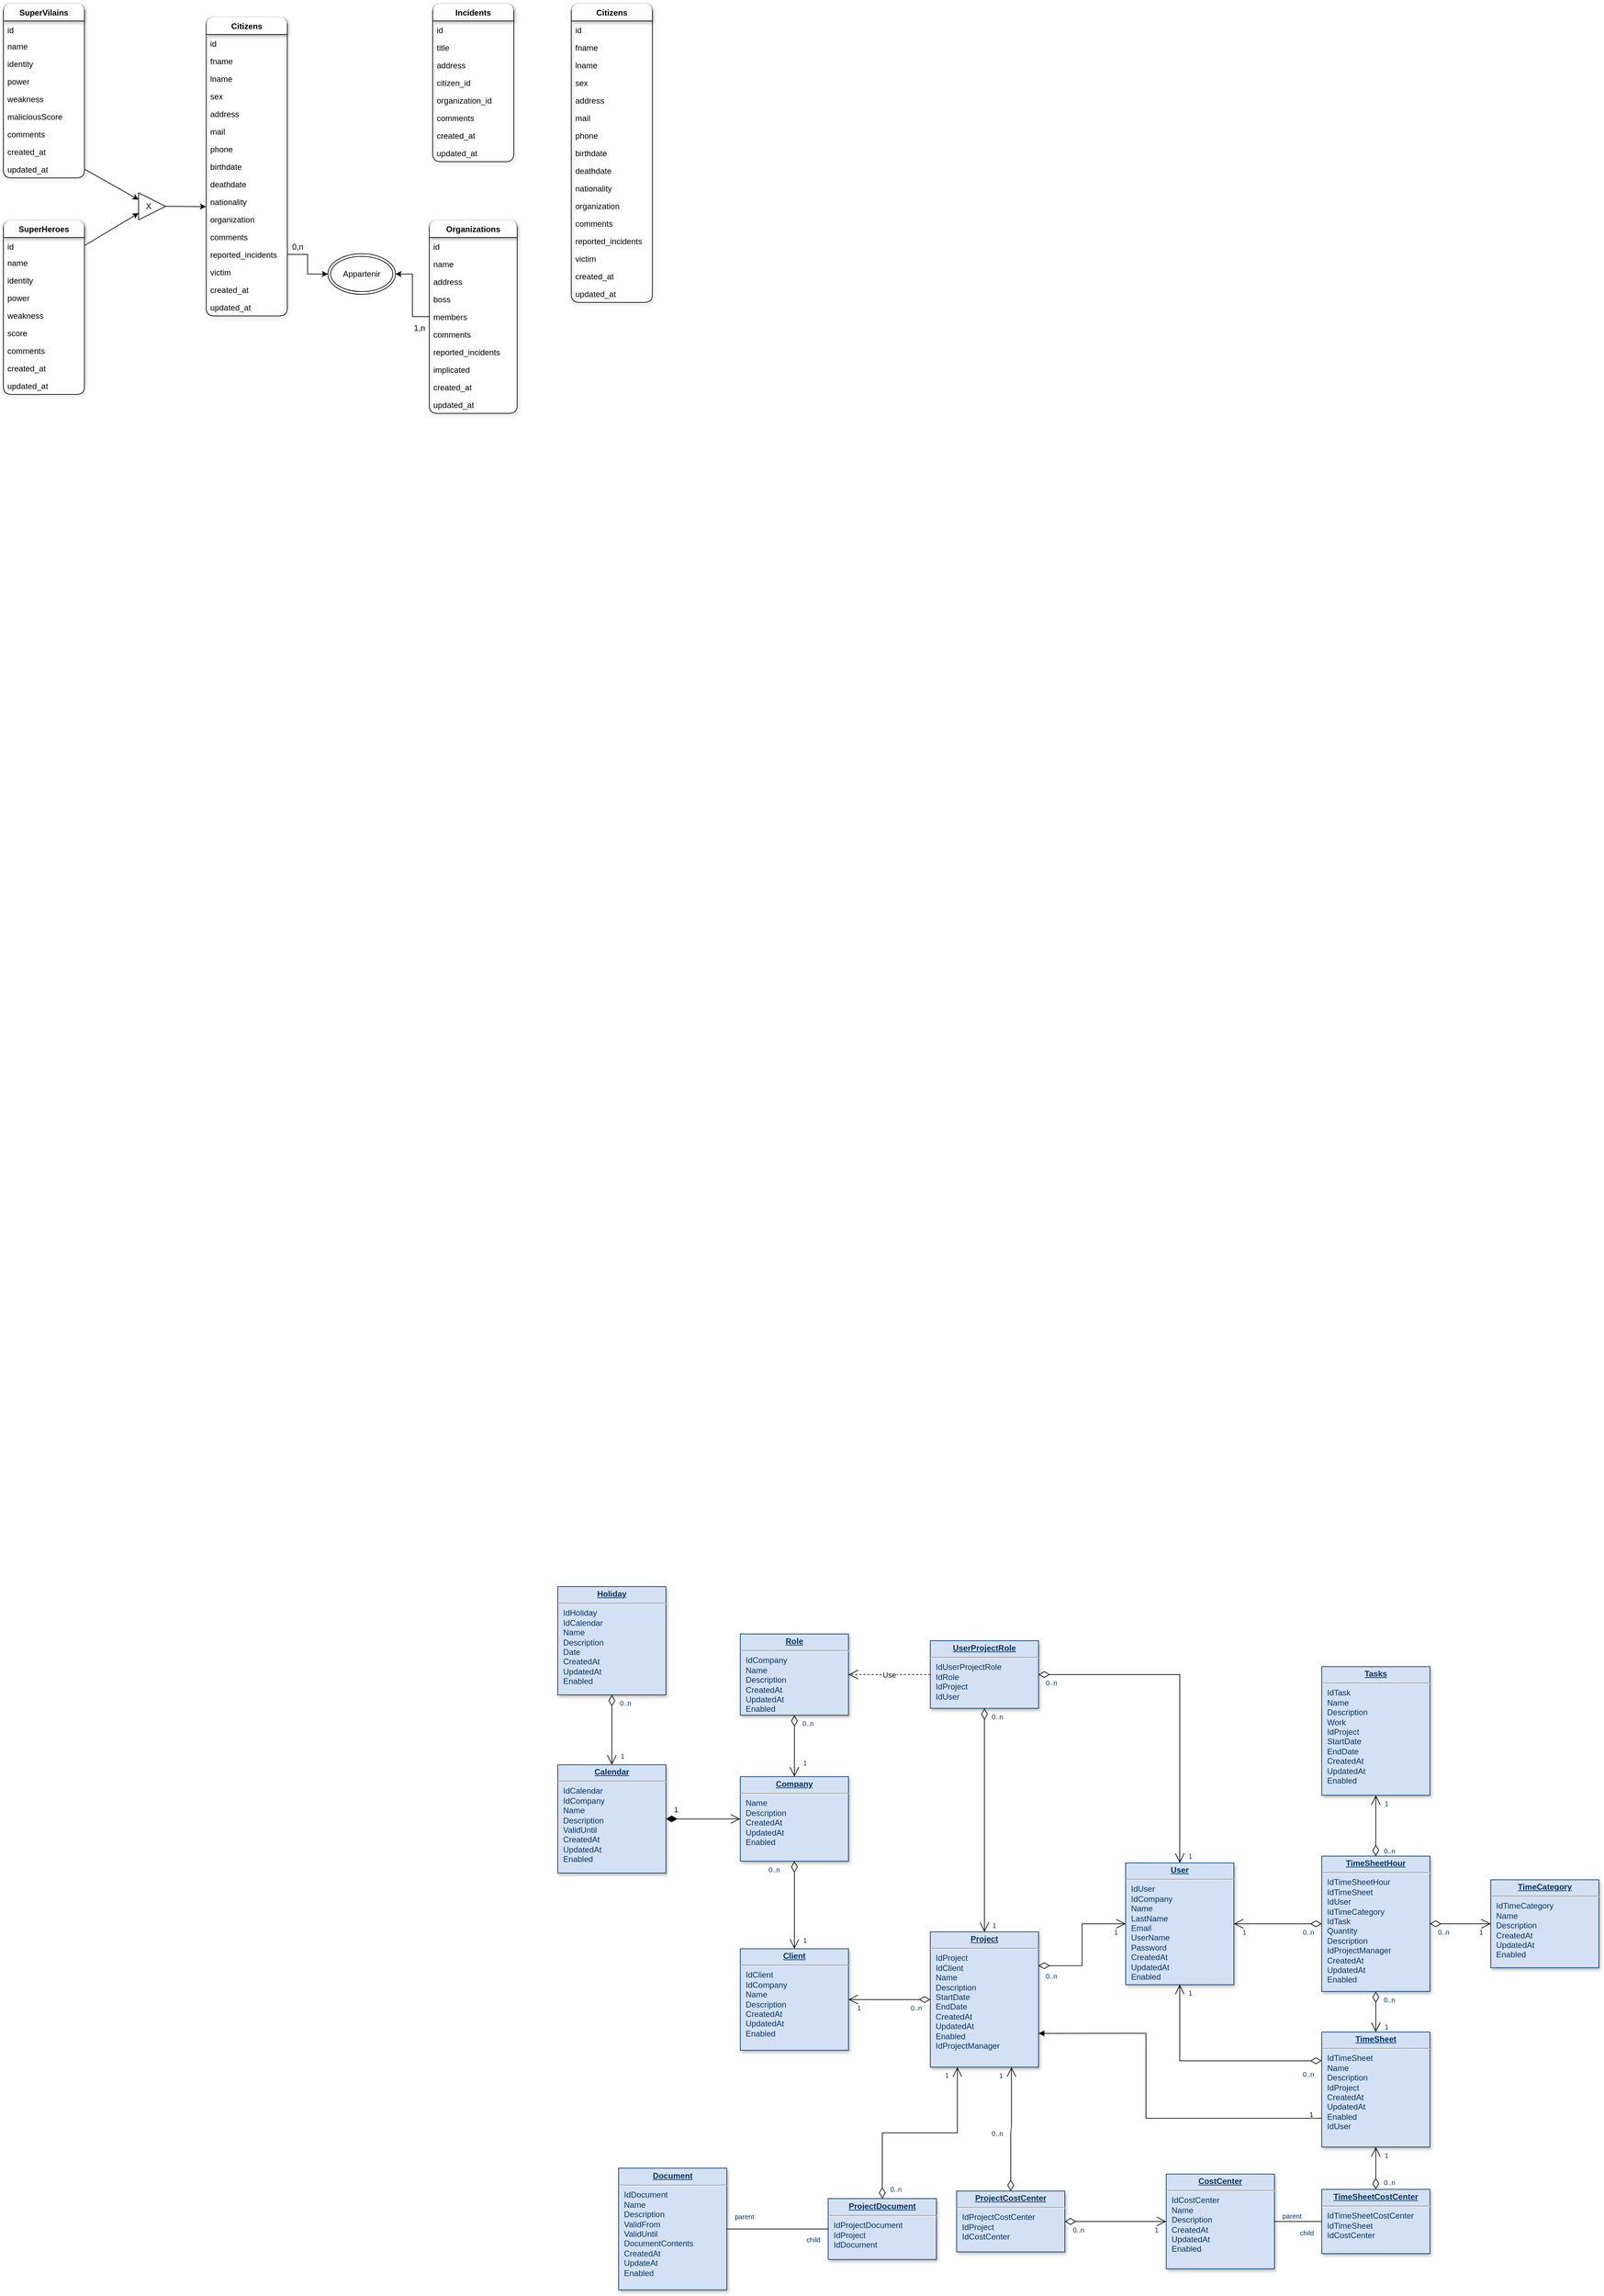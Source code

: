 <mxfile version="13.10.0" type="embed">
    <diagram id="bEfcDHd5GpJJsdVx7zwT" name="Page-1">
        <mxGraphModel dx="2013" dy="3009" grid="1" gridSize="10" guides="1" tooltips="1" connect="1" arrows="1" fold="1" page="1" pageScale="1" pageWidth="827" pageHeight="1169" math="0" shadow="0">
            <root>
                <mxCell id="0"/>
                <mxCell id="1" parent="0"/>
                <mxCell id="7" value="Citizens" style="swimlane;fontStyle=1;childLayout=stackLayout;horizontal=1;startSize=26;horizontalStack=0;resizeParent=1;resizeParentMax=0;resizeLast=0;collapsible=1;marginBottom=0;swimlaneLine=1;rounded=1;shadow=1;sketch=0;glass=1;verticalAlign=top;" parent="1" vertex="1">
                    <mxGeometry x="-500" y="-2300" width="120" height="442" as="geometry"/>
                </mxCell>
                <mxCell id="95" value="id" style="text;strokeColor=none;fillColor=none;align=left;verticalAlign=top;spacingLeft=4;spacingRight=4;overflow=hidden;rotatable=0;points=[[0,0.5],[1,0.5]];portConstraint=eastwest;" vertex="1" parent="7">
                    <mxGeometry y="26" width="120" height="26" as="geometry"/>
                </mxCell>
                <mxCell id="14" value="fname" style="text;strokeColor=none;fillColor=none;align=left;verticalAlign=top;spacingLeft=4;spacingRight=4;overflow=hidden;rotatable=0;points=[[0,0.5],[1,0.5]];portConstraint=eastwest;" parent="7" vertex="1">
                    <mxGeometry y="52" width="120" height="26" as="geometry"/>
                </mxCell>
                <mxCell id="17" value="lname" style="text;strokeColor=none;fillColor=none;align=left;verticalAlign=top;spacingLeft=4;spacingRight=4;overflow=hidden;rotatable=0;points=[[0,0.5],[1,0.5]];portConstraint=eastwest;" parent="7" vertex="1">
                    <mxGeometry y="78" width="120" height="26" as="geometry"/>
                </mxCell>
                <mxCell id="31" value="sex" style="text;strokeColor=none;fillColor=none;align=left;verticalAlign=top;spacingLeft=4;spacingRight=4;overflow=hidden;rotatable=0;points=[[0,0.5],[1,0.5]];portConstraint=eastwest;" parent="7" vertex="1">
                    <mxGeometry y="104" width="120" height="26" as="geometry"/>
                </mxCell>
                <mxCell id="35" value="address" style="text;strokeColor=none;fillColor=none;align=left;verticalAlign=top;spacingLeft=4;spacingRight=4;overflow=hidden;rotatable=0;points=[[0,0.5],[1,0.5]];portConstraint=eastwest;" parent="7" vertex="1">
                    <mxGeometry y="130" width="120" height="26" as="geometry"/>
                </mxCell>
                <mxCell id="36" value="mail" style="text;strokeColor=none;fillColor=none;align=left;verticalAlign=top;spacingLeft=4;spacingRight=4;overflow=hidden;rotatable=0;points=[[0,0.5],[1,0.5]];portConstraint=eastwest;" parent="7" vertex="1">
                    <mxGeometry y="156" width="120" height="26" as="geometry"/>
                </mxCell>
                <mxCell id="37" value="phone" style="text;strokeColor=none;fillColor=none;align=left;verticalAlign=top;spacingLeft=4;spacingRight=4;overflow=hidden;rotatable=0;points=[[0,0.5],[1,0.5]];portConstraint=eastwest;" parent="7" vertex="1">
                    <mxGeometry y="182" width="120" height="26" as="geometry"/>
                </mxCell>
                <mxCell id="38" value="birthdate" style="text;strokeColor=none;fillColor=none;align=left;verticalAlign=top;spacingLeft=4;spacingRight=4;overflow=hidden;rotatable=0;points=[[0,0.5],[1,0.5]];portConstraint=eastwest;" parent="7" vertex="1">
                    <mxGeometry y="208" width="120" height="26" as="geometry"/>
                </mxCell>
                <mxCell id="39" value="deathdate" style="text;strokeColor=none;fillColor=none;align=left;verticalAlign=top;spacingLeft=4;spacingRight=4;overflow=hidden;rotatable=0;points=[[0,0.5],[1,0.5]];portConstraint=eastwest;" parent="7" vertex="1">
                    <mxGeometry y="234" width="120" height="26" as="geometry"/>
                </mxCell>
                <mxCell id="40" value="nationality" style="text;strokeColor=none;fillColor=none;align=left;verticalAlign=top;spacingLeft=4;spacingRight=4;overflow=hidden;rotatable=0;points=[[0,0.5],[1,0.5]];portConstraint=eastwest;" parent="7" vertex="1">
                    <mxGeometry y="260" width="120" height="26" as="geometry"/>
                </mxCell>
                <mxCell id="41" value="organization " style="text;strokeColor=none;fillColor=none;align=left;verticalAlign=top;spacingLeft=4;spacingRight=4;overflow=hidden;rotatable=0;points=[[0,0.5],[1,0.5]];portConstraint=eastwest;" parent="7" vertex="1">
                    <mxGeometry y="286" width="120" height="26" as="geometry"/>
                </mxCell>
                <mxCell id="42" value="comments" style="text;strokeColor=none;fillColor=none;align=left;verticalAlign=top;spacingLeft=4;spacingRight=4;overflow=hidden;rotatable=0;points=[[0,0.5],[1,0.5]];portConstraint=eastwest;" parent="7" vertex="1">
                    <mxGeometry y="312" width="120" height="26" as="geometry"/>
                </mxCell>
                <mxCell id="45" value="reported_incidents" style="text;strokeColor=none;fillColor=none;align=left;verticalAlign=top;spacingLeft=4;spacingRight=4;overflow=hidden;rotatable=0;points=[[0,0.5],[1,0.5]];portConstraint=eastwest;" parent="7" vertex="1">
                    <mxGeometry y="338" width="120" height="26" as="geometry"/>
                </mxCell>
                <mxCell id="44" value="victim" style="text;strokeColor=none;fillColor=none;align=left;verticalAlign=top;spacingLeft=4;spacingRight=4;overflow=hidden;rotatable=0;points=[[0,0.5],[1,0.5]];portConstraint=eastwest;" parent="7" vertex="1">
                    <mxGeometry y="364" width="120" height="26" as="geometry"/>
                </mxCell>
                <mxCell id="43" value="created_at" style="text;strokeColor=none;fillColor=none;align=left;verticalAlign=top;spacingLeft=4;spacingRight=4;overflow=hidden;rotatable=0;points=[[0,0.5],[1,0.5]];portConstraint=eastwest;" parent="7" vertex="1">
                    <mxGeometry y="390" width="120" height="26" as="geometry"/>
                </mxCell>
                <mxCell id="46" value="updated_at" style="text;strokeColor=none;fillColor=none;align=left;verticalAlign=top;spacingLeft=4;spacingRight=4;overflow=hidden;rotatable=0;points=[[0,0.5],[1,0.5]];portConstraint=eastwest;" parent="7" vertex="1">
                    <mxGeometry y="416" width="120" height="26" as="geometry"/>
                </mxCell>
                <mxCell id="63" value="Organizations" style="swimlane;fontStyle=1;childLayout=stackLayout;horizontal=1;startSize=26;horizontalStack=0;resizeParent=1;resizeParentMax=0;resizeLast=0;collapsible=1;marginBottom=0;swimlaneLine=1;rounded=1;shadow=1;sketch=0;glass=1;verticalAlign=top;" vertex="1" parent="1">
                    <mxGeometry x="-170" y="-2000" width="130" height="286" as="geometry"/>
                </mxCell>
                <mxCell id="97" value="id" style="text;strokeColor=none;fillColor=none;align=left;verticalAlign=top;spacingLeft=4;spacingRight=4;overflow=hidden;rotatable=0;points=[[0,0.5],[1,0.5]];portConstraint=eastwest;" vertex="1" parent="63">
                    <mxGeometry y="26" width="130" height="26" as="geometry"/>
                </mxCell>
                <mxCell id="64" value="name" style="text;strokeColor=none;fillColor=none;align=left;verticalAlign=top;spacingLeft=4;spacingRight=4;overflow=hidden;rotatable=0;points=[[0,0.5],[1,0.5]];portConstraint=eastwest;" vertex="1" parent="63">
                    <mxGeometry y="52" width="130" height="26" as="geometry"/>
                </mxCell>
                <mxCell id="67" value="address" style="text;strokeColor=none;fillColor=none;align=left;verticalAlign=top;spacingLeft=4;spacingRight=4;overflow=hidden;rotatable=0;points=[[0,0.5],[1,0.5]];portConstraint=eastwest;" vertex="1" parent="63">
                    <mxGeometry y="78" width="130" height="26" as="geometry"/>
                </mxCell>
                <mxCell id="68" value="boss" style="text;strokeColor=none;fillColor=none;align=left;verticalAlign=top;spacingLeft=4;spacingRight=4;overflow=hidden;rotatable=0;points=[[0,0.5],[1,0.5]];portConstraint=eastwest;" vertex="1" parent="63">
                    <mxGeometry y="104" width="130" height="26" as="geometry"/>
                </mxCell>
                <mxCell id="69" value="members" style="text;strokeColor=none;fillColor=none;align=left;verticalAlign=top;spacingLeft=4;spacingRight=4;overflow=hidden;rotatable=0;points=[[0,0.5],[1,0.5]];portConstraint=eastwest;" vertex="1" parent="63">
                    <mxGeometry y="130" width="130" height="26" as="geometry"/>
                </mxCell>
                <mxCell id="74" value="comments" style="text;strokeColor=none;fillColor=none;align=left;verticalAlign=top;spacingLeft=4;spacingRight=4;overflow=hidden;rotatable=0;points=[[0,0.5],[1,0.5]];portConstraint=eastwest;" vertex="1" parent="63">
                    <mxGeometry y="156" width="130" height="26" as="geometry"/>
                </mxCell>
                <mxCell id="77" value="reported_incidents" style="text;strokeColor=none;fillColor=none;align=left;verticalAlign=top;spacingLeft=4;spacingRight=4;overflow=hidden;rotatable=0;points=[[0,0.5],[1,0.5]];portConstraint=eastwest;" vertex="1" parent="63">
                    <mxGeometry y="182" width="130" height="26" as="geometry"/>
                </mxCell>
                <mxCell id="70" value="implicated" style="text;strokeColor=none;fillColor=none;align=left;verticalAlign=top;spacingLeft=4;spacingRight=4;overflow=hidden;rotatable=0;points=[[0,0.5],[1,0.5]];portConstraint=eastwest;" vertex="1" parent="63">
                    <mxGeometry y="208" width="130" height="26" as="geometry"/>
                </mxCell>
                <mxCell id="75" value="created_at" style="text;strokeColor=none;fillColor=none;align=left;verticalAlign=top;spacingLeft=4;spacingRight=4;overflow=hidden;rotatable=0;points=[[0,0.5],[1,0.5]];portConstraint=eastwest;" vertex="1" parent="63">
                    <mxGeometry y="234" width="130" height="26" as="geometry"/>
                </mxCell>
                <mxCell id="76" value="updated_at" style="text;strokeColor=none;fillColor=none;align=left;verticalAlign=top;spacingLeft=4;spacingRight=4;overflow=hidden;rotatable=0;points=[[0,0.5],[1,0.5]];portConstraint=eastwest;" vertex="1" parent="63">
                    <mxGeometry y="260" width="130" height="26" as="geometry"/>
                </mxCell>
                <mxCell id="79" value="SuperHeroes" style="swimlane;fontStyle=1;childLayout=stackLayout;horizontal=1;startSize=26;horizontalStack=0;resizeParent=1;resizeParentMax=0;resizeLast=0;collapsible=1;marginBottom=0;swimlaneLine=1;rounded=1;shadow=1;sketch=0;glass=1;verticalAlign=top;" vertex="1" parent="1">
                    <mxGeometry x="-800" y="-2000" width="120" height="258" as="geometry"/>
                </mxCell>
                <mxCell id="98" value="id" style="text;strokeColor=none;fillColor=none;align=left;verticalAlign=top;spacingLeft=4;spacingRight=4;overflow=hidden;rotatable=0;points=[[0,0.5],[1,0.5]];portConstraint=eastwest;" vertex="1" parent="79">
                    <mxGeometry y="26" width="120" height="24" as="geometry"/>
                </mxCell>
                <mxCell id="80" value="name" style="text;strokeColor=none;fillColor=none;align=left;verticalAlign=top;spacingLeft=4;spacingRight=4;overflow=hidden;rotatable=0;points=[[0,0.5],[1,0.5]];portConstraint=eastwest;" vertex="1" parent="79">
                    <mxGeometry y="50" width="120" height="26" as="geometry"/>
                </mxCell>
                <mxCell id="81" value="identity" style="text;strokeColor=none;fillColor=none;align=left;verticalAlign=top;spacingLeft=4;spacingRight=4;overflow=hidden;rotatable=0;points=[[0,0.5],[1,0.5]];portConstraint=eastwest;" vertex="1" parent="79">
                    <mxGeometry y="76" width="120" height="26" as="geometry"/>
                </mxCell>
                <mxCell id="82" value="power" style="text;strokeColor=none;fillColor=none;align=left;verticalAlign=top;spacingLeft=4;spacingRight=4;overflow=hidden;rotatable=0;points=[[0,0.5],[1,0.5]];portConstraint=eastwest;" vertex="1" parent="79">
                    <mxGeometry y="102" width="120" height="26" as="geometry"/>
                </mxCell>
                <mxCell id="83" value="weakness" style="text;strokeColor=none;fillColor=none;align=left;verticalAlign=top;spacingLeft=4;spacingRight=4;overflow=hidden;rotatable=0;points=[[0,0.5],[1,0.5]];portConstraint=eastwest;" vertex="1" parent="79">
                    <mxGeometry y="128" width="120" height="26" as="geometry"/>
                </mxCell>
                <mxCell id="84" value="score" style="text;strokeColor=none;fillColor=none;align=left;verticalAlign=top;spacingLeft=4;spacingRight=4;overflow=hidden;rotatable=0;points=[[0,0.5],[1,0.5]];portConstraint=eastwest;" vertex="1" parent="79">
                    <mxGeometry y="154" width="120" height="26" as="geometry"/>
                </mxCell>
                <mxCell id="90" value="comments" style="text;strokeColor=none;fillColor=none;align=left;verticalAlign=top;spacingLeft=4;spacingRight=4;overflow=hidden;rotatable=0;points=[[0,0.5],[1,0.5]];portConstraint=eastwest;" vertex="1" parent="79">
                    <mxGeometry y="180" width="120" height="26" as="geometry"/>
                </mxCell>
                <mxCell id="91" value="created_at" style="text;strokeColor=none;fillColor=none;align=left;verticalAlign=top;spacingLeft=4;spacingRight=4;overflow=hidden;rotatable=0;points=[[0,0.5],[1,0.5]];portConstraint=eastwest;" vertex="1" parent="79">
                    <mxGeometry y="206" width="120" height="26" as="geometry"/>
                </mxCell>
                <mxCell id="92" value="updated_at" style="text;strokeColor=none;fillColor=none;align=left;verticalAlign=top;spacingLeft=4;spacingRight=4;overflow=hidden;rotatable=0;points=[[0,0.5],[1,0.5]];portConstraint=eastwest;" vertex="1" parent="79">
                    <mxGeometry y="232" width="120" height="26" as="geometry"/>
                </mxCell>
                <mxCell id="99" value="SuperVilains" style="swimlane;fontStyle=1;childLayout=stackLayout;horizontal=1;startSize=26;horizontalStack=0;resizeParent=1;resizeParentMax=0;resizeLast=0;collapsible=1;marginBottom=0;swimlaneLine=1;rounded=1;shadow=1;sketch=0;glass=1;verticalAlign=top;" vertex="1" parent="1">
                    <mxGeometry x="-800" y="-2320" width="120" height="258" as="geometry"/>
                </mxCell>
                <mxCell id="100" value="id" style="text;strokeColor=none;fillColor=none;align=left;verticalAlign=top;spacingLeft=4;spacingRight=4;overflow=hidden;rotatable=0;points=[[0,0.5],[1,0.5]];portConstraint=eastwest;" vertex="1" parent="99">
                    <mxGeometry y="26" width="120" height="24" as="geometry"/>
                </mxCell>
                <mxCell id="101" value="name" style="text;strokeColor=none;fillColor=none;align=left;verticalAlign=top;spacingLeft=4;spacingRight=4;overflow=hidden;rotatable=0;points=[[0,0.5],[1,0.5]];portConstraint=eastwest;" vertex="1" parent="99">
                    <mxGeometry y="50" width="120" height="26" as="geometry"/>
                </mxCell>
                <mxCell id="102" value="identity" style="text;strokeColor=none;fillColor=none;align=left;verticalAlign=top;spacingLeft=4;spacingRight=4;overflow=hidden;rotatable=0;points=[[0,0.5],[1,0.5]];portConstraint=eastwest;" vertex="1" parent="99">
                    <mxGeometry y="76" width="120" height="26" as="geometry"/>
                </mxCell>
                <mxCell id="103" value="power" style="text;strokeColor=none;fillColor=none;align=left;verticalAlign=top;spacingLeft=4;spacingRight=4;overflow=hidden;rotatable=0;points=[[0,0.5],[1,0.5]];portConstraint=eastwest;" vertex="1" parent="99">
                    <mxGeometry y="102" width="120" height="26" as="geometry"/>
                </mxCell>
                <mxCell id="104" value="weakness" style="text;strokeColor=none;fillColor=none;align=left;verticalAlign=top;spacingLeft=4;spacingRight=4;overflow=hidden;rotatable=0;points=[[0,0.5],[1,0.5]];portConstraint=eastwest;" vertex="1" parent="99">
                    <mxGeometry y="128" width="120" height="26" as="geometry"/>
                </mxCell>
                <mxCell id="105" value="maliciousScore" style="text;strokeColor=none;fillColor=none;align=left;verticalAlign=top;spacingLeft=4;spacingRight=4;overflow=hidden;rotatable=0;points=[[0,0.5],[1,0.5]];portConstraint=eastwest;" vertex="1" parent="99">
                    <mxGeometry y="154" width="120" height="26" as="geometry"/>
                </mxCell>
                <mxCell id="106" value="comments" style="text;strokeColor=none;fillColor=none;align=left;verticalAlign=top;spacingLeft=4;spacingRight=4;overflow=hidden;rotatable=0;points=[[0,0.5],[1,0.5]];portConstraint=eastwest;" vertex="1" parent="99">
                    <mxGeometry y="180" width="120" height="26" as="geometry"/>
                </mxCell>
                <mxCell id="107" value="created_at" style="text;strokeColor=none;fillColor=none;align=left;verticalAlign=top;spacingLeft=4;spacingRight=4;overflow=hidden;rotatable=0;points=[[0,0.5],[1,0.5]];portConstraint=eastwest;" vertex="1" parent="99">
                    <mxGeometry y="206" width="120" height="26" as="geometry"/>
                </mxCell>
                <mxCell id="108" value="updated_at" style="text;strokeColor=none;fillColor=none;align=left;verticalAlign=top;spacingLeft=4;spacingRight=4;overflow=hidden;rotatable=0;points=[[0,0.5],[1,0.5]];portConstraint=eastwest;" vertex="1" parent="99">
                    <mxGeometry y="232" width="120" height="26" as="geometry"/>
                </mxCell>
                <mxCell id="47" value="Incidents" style="swimlane;fontStyle=1;childLayout=stackLayout;horizontal=1;startSize=26;horizontalStack=0;resizeParent=1;resizeParentMax=0;resizeLast=0;collapsible=1;marginBottom=0;swimlaneLine=1;rounded=1;shadow=1;sketch=0;glass=1;verticalAlign=top;" vertex="1" parent="1">
                    <mxGeometry x="-165" y="-2320" width="120" height="234" as="geometry"/>
                </mxCell>
                <mxCell id="96" value="id" style="text;strokeColor=none;fillColor=none;align=left;verticalAlign=top;spacingLeft=4;spacingRight=4;overflow=hidden;rotatable=0;points=[[0,0.5],[1,0.5]];portConstraint=eastwest;" vertex="1" parent="47">
                    <mxGeometry y="26" width="120" height="26" as="geometry"/>
                </mxCell>
                <mxCell id="48" value="title" style="text;strokeColor=none;fillColor=none;align=left;verticalAlign=top;spacingLeft=4;spacingRight=4;overflow=hidden;rotatable=0;points=[[0,0.5],[1,0.5]];portConstraint=eastwest;" vertex="1" parent="47">
                    <mxGeometry y="52" width="120" height="26" as="geometry"/>
                </mxCell>
                <mxCell id="51" value="address" style="text;strokeColor=none;fillColor=none;align=left;verticalAlign=top;spacingLeft=4;spacingRight=4;overflow=hidden;rotatable=0;points=[[0,0.5],[1,0.5]];portConstraint=eastwest;" vertex="1" parent="47">
                    <mxGeometry y="78" width="120" height="26" as="geometry"/>
                </mxCell>
                <mxCell id="52" value="citizen_id" style="text;strokeColor=none;fillColor=none;align=left;verticalAlign=top;spacingLeft=4;spacingRight=4;overflow=hidden;rotatable=0;points=[[0,0.5],[1,0.5]];portConstraint=eastwest;" vertex="1" parent="47">
                    <mxGeometry y="104" width="120" height="26" as="geometry"/>
                </mxCell>
                <mxCell id="53" value="organization_id" style="text;strokeColor=none;fillColor=none;align=left;verticalAlign=top;spacingLeft=4;spacingRight=4;overflow=hidden;rotatable=0;points=[[0,0.5],[1,0.5]];portConstraint=eastwest;" vertex="1" parent="47">
                    <mxGeometry y="130" width="120" height="26" as="geometry"/>
                </mxCell>
                <mxCell id="54" value="comments" style="text;strokeColor=none;fillColor=none;align=left;verticalAlign=top;spacingLeft=4;spacingRight=4;overflow=hidden;rotatable=0;points=[[0,0.5],[1,0.5]];portConstraint=eastwest;" vertex="1" parent="47">
                    <mxGeometry y="156" width="120" height="26" as="geometry"/>
                </mxCell>
                <mxCell id="59" value="created_at" style="text;strokeColor=none;fillColor=none;align=left;verticalAlign=top;spacingLeft=4;spacingRight=4;overflow=hidden;rotatable=0;points=[[0,0.5],[1,0.5]];portConstraint=eastwest;" vertex="1" parent="47">
                    <mxGeometry y="182" width="120" height="26" as="geometry"/>
                </mxCell>
                <mxCell id="60" value="updated_at" style="text;strokeColor=none;fillColor=none;align=left;verticalAlign=top;spacingLeft=4;spacingRight=4;overflow=hidden;rotatable=0;points=[[0,0.5],[1,0.5]];portConstraint=eastwest;" vertex="1" parent="47">
                    <mxGeometry y="208" width="120" height="26" as="geometry"/>
                </mxCell>
                <mxCell id="123" value="&lt;p style=&quot;margin: 0px; margin-top: 4px; text-align: center; text-decoration: underline;&quot;&gt;&lt;strong&gt;Role&lt;/strong&gt;&lt;/p&gt;&lt;hr /&gt;&lt;p style=&quot;margin: 0px; margin-left: 8px;&quot;&gt;IdCompany&lt;br /&gt;Name&lt;/p&gt;&lt;p style=&quot;margin: 0px; margin-left: 8px;&quot;&gt;Description&lt;/p&gt;&lt;p style=&quot;margin: 0px; margin-left: 8px;&quot;&gt;CreatedAt&lt;/p&gt;&lt;p style=&quot;margin: 0px; margin-left: 8px;&quot;&gt;UpdatedAt&lt;/p&gt;&lt;p style=&quot;margin: 0px; margin-left: 8px;&quot;&gt;Enabled&lt;/p&gt;" style="verticalAlign=top;align=left;overflow=fill;fontSize=12;fontFamily=Helvetica;html=1;strokeColor=#003366;shadow=1;fillColor=#D4E1F5;fontColor=#003366" vertex="1" parent="1">
                    <mxGeometry x="290.0" y="90.0" width="160" height="120" as="geometry"/>
                </mxCell>
                <mxCell id="124" value="&lt;p style=&quot;margin: 0px; margin-top: 4px; text-align: center; text-decoration: underline;&quot;&gt;&lt;strong&gt;Company&lt;/strong&gt;&lt;/p&gt;&lt;hr /&gt;&lt;p style=&quot;margin: 0px; margin-left: 8px;&quot;&gt;Name&lt;/p&gt;&lt;p style=&quot;margin: 0px; margin-left: 8px;&quot;&gt;Description&lt;/p&gt;&lt;p style=&quot;margin: 0px; margin-left: 8px;&quot;&gt;CreatedAt&lt;/p&gt;&lt;p style=&quot;margin: 0px; margin-left: 8px;&quot;&gt;UpdatedAt&lt;/p&gt;&lt;p style=&quot;margin: 0px; margin-left: 8px;&quot;&gt;Enabled&lt;/p&gt;" style="verticalAlign=top;align=left;overflow=fill;fontSize=12;fontFamily=Helvetica;html=1;strokeColor=#003366;shadow=1;fillColor=#D4E1F5;fontColor=#003366" vertex="1" parent="1">
                    <mxGeometry x="290.0" y="300.86" width="160" height="125" as="geometry"/>
                </mxCell>
                <mxCell id="125" value="&lt;p style=&quot;margin: 0px; margin-top: 4px; text-align: center; text-decoration: underline;&quot;&gt;&lt;strong&gt;Calendar&lt;/strong&gt;&lt;/p&gt;&lt;hr /&gt;&lt;p style=&quot;margin: 0px; margin-left: 8px;&quot;&gt;IdCalendar&lt;/p&gt;&lt;p style=&quot;margin: 0px; margin-left: 8px;&quot;&gt;IdCompany&lt;/p&gt;&lt;p style=&quot;margin: 0px; margin-left: 8px;&quot;&gt;Name&lt;/p&gt;&lt;p style=&quot;margin: 0px; margin-left: 8px;&quot;&gt;Description&lt;/p&gt;&lt;p style=&quot;margin: 0px; margin-left: 8px;&quot;&gt;ValidUntil&lt;/p&gt;&lt;p style=&quot;margin: 0px; margin-left: 8px;&quot;&gt;CreatedAt&lt;/p&gt;&lt;p style=&quot;margin: 0px; margin-left: 8px;&quot;&gt;UpdatedAt&lt;/p&gt;&lt;p style=&quot;margin: 0px; margin-left: 8px;&quot;&gt;Enabled&lt;/p&gt;" style="verticalAlign=top;align=left;overflow=fill;fontSize=12;fontFamily=Helvetica;html=1;strokeColor=#003366;shadow=1;fillColor=#D4E1F5;fontColor=#003366" vertex="1" parent="1">
                    <mxGeometry x="20" y="283.36" width="160" height="160" as="geometry"/>
                </mxCell>
                <mxCell id="126" value="&lt;p style=&quot;margin: 0px; margin-top: 4px; text-align: center; text-decoration: underline;&quot;&gt;&lt;strong&gt;User&lt;/strong&gt;&lt;/p&gt;&lt;hr /&gt;&lt;p style=&quot;margin: 0px; margin-left: 8px;&quot;&gt;IdUser&lt;/p&gt;&lt;p style=&quot;margin: 0px; margin-left: 8px;&quot;&gt;IdCompany&lt;/p&gt;&lt;p style=&quot;margin: 0px; margin-left: 8px;&quot;&gt;Name&lt;/p&gt;&lt;p style=&quot;margin: 0px; margin-left: 8px;&quot;&gt;LastName&lt;/p&gt;&lt;p style=&quot;margin: 0px; margin-left: 8px;&quot;&gt;Email&lt;/p&gt;&lt;p style=&quot;margin: 0px; margin-left: 8px;&quot;&gt;UserName&lt;/p&gt;&lt;p style=&quot;margin: 0px; margin-left: 8px;&quot;&gt;Password&lt;/p&gt;&lt;p style=&quot;margin: 0px; margin-left: 8px;&quot;&gt;CreatedAt&lt;/p&gt;&lt;p style=&quot;margin: 0px; margin-left: 8px;&quot;&gt;UpdatedAt&lt;/p&gt;&lt;p style=&quot;margin: 0px; margin-left: 8px;&quot;&gt;Enabled&lt;/p&gt;" style="verticalAlign=top;align=left;overflow=fill;fontSize=12;fontFamily=Helvetica;html=1;strokeColor=#003366;shadow=1;fillColor=#D4E1F5;fontColor=#003366" vertex="1" parent="1">
                    <mxGeometry x="860.0" y="428.36" width="160.0" height="180" as="geometry"/>
                </mxCell>
                <mxCell id="127" value="&lt;p style=&quot;margin: 0px; margin-top: 4px; text-align: center; text-decoration: underline;&quot;&gt;&lt;strong&gt;UserProjectRole&lt;/strong&gt;&lt;/p&gt;&lt;hr /&gt;&lt;p style=&quot;margin: 0px; margin-left: 8px;&quot;&gt;IdUserProjectRole&lt;/p&gt;&lt;p style=&quot;margin: 0px; margin-left: 8px;&quot;&gt;IdRole&lt;/p&gt;&lt;p style=&quot;margin: 0px; margin-left: 8px;&quot;&gt;IdProject&lt;/p&gt;&lt;p style=&quot;margin: 0px; margin-left: 8px;&quot;&gt;IdUser&lt;/p&gt;" style="verticalAlign=top;align=left;overflow=fill;fontSize=12;fontFamily=Helvetica;html=1;strokeColor=#003366;shadow=1;fillColor=#D4E1F5;fontColor=#003366" vertex="1" parent="1">
                    <mxGeometry x="571.08" y="100.0" width="160" height="100" as="geometry"/>
                </mxCell>
                <mxCell id="128" value="&lt;p style=&quot;margin: 0px; margin-top: 4px; text-align: center; text-decoration: underline;&quot;&gt;&lt;strong&gt;Client&lt;/strong&gt;&lt;/p&gt;&lt;hr /&gt;&lt;p style=&quot;margin: 0px; margin-left: 8px;&quot;&gt;IdClient&lt;/p&gt;&lt;p style=&quot;margin: 0px; margin-left: 8px;&quot;&gt;IdCompany&lt;/p&gt;&lt;p style=&quot;margin: 0px; margin-left: 8px;&quot;&gt;Name&lt;/p&gt;&lt;p style=&quot;margin: 0px; margin-left: 8px;&quot;&gt;Description&lt;/p&gt;&lt;p style=&quot;margin: 0px; margin-left: 8px;&quot;&gt;CreatedAt&lt;/p&gt;&lt;p style=&quot;margin: 0px; margin-left: 8px;&quot;&gt;UpdatedAt&lt;/p&gt;&lt;p style=&quot;margin: 0px; margin-left: 8px;&quot;&gt;Enabled&lt;/p&gt;" style="verticalAlign=top;align=left;overflow=fill;fontSize=12;fontFamily=Helvetica;html=1;strokeColor=#003366;shadow=1;fillColor=#D4E1F5;fontColor=#003366" vertex="1" parent="1">
                    <mxGeometry x="290.0" y="555.32" width="160" height="150" as="geometry"/>
                </mxCell>
                <mxCell id="129" value="&lt;p style=&quot;margin: 0px; margin-top: 4px; text-align: center; text-decoration: underline;&quot;&gt;&lt;strong&gt;Holiday&lt;/strong&gt;&lt;/p&gt;&lt;hr /&gt;&lt;p style=&quot;margin: 0px; margin-left: 8px;&quot;&gt;IdHoliday&lt;/p&gt;&lt;p style=&quot;margin: 0px; margin-left: 8px;&quot;&gt;IdCalendar&lt;/p&gt;&lt;p style=&quot;margin: 0px; margin-left: 8px;&quot;&gt;Name&lt;/p&gt;&lt;p style=&quot;margin: 0px; margin-left: 8px;&quot;&gt;Description&lt;/p&gt;&lt;p style=&quot;margin: 0px; margin-left: 8px;&quot;&gt;Date&lt;/p&gt;&lt;p style=&quot;margin: 0px; margin-left: 8px;&quot;&gt;CreatedAt&lt;/p&gt;&lt;p style=&quot;margin: 0px; margin-left: 8px;&quot;&gt;UpdatedAt&lt;/p&gt;&lt;p style=&quot;margin: 0px; margin-left: 8px;&quot;&gt;Enabled&lt;/p&gt;" style="verticalAlign=top;align=left;overflow=fill;fontSize=12;fontFamily=Helvetica;html=1;strokeColor=#003366;shadow=1;fillColor=#D4E1F5;fontColor=#003366" vertex="1" parent="1">
                    <mxGeometry x="20.0" y="20" width="160" height="160" as="geometry"/>
                </mxCell>
                <mxCell id="130" value="&lt;p style=&quot;margin: 0px; margin-top: 4px; text-align: center; text-decoration: underline;&quot;&gt;&lt;strong&gt;TimeSheet&lt;/strong&gt;&lt;/p&gt;&lt;hr /&gt;&lt;p style=&quot;margin: 0px; margin-left: 8px;&quot;&gt;IdTimeSheet&lt;/p&gt;&lt;p style=&quot;margin: 0px; margin-left: 8px;&quot;&gt;Name&lt;/p&gt;&lt;p style=&quot;margin: 0px; margin-left: 8px;&quot;&gt;Description&lt;/p&gt;&lt;p style=&quot;margin: 0px; margin-left: 8px;&quot;&gt;IdProject&lt;/p&gt;&lt;p style=&quot;margin: 0px; margin-left: 8px;&quot;&gt;CreatedAt&lt;/p&gt;&lt;p style=&quot;margin: 0px; margin-left: 8px;&quot;&gt;UpdatedAt&lt;/p&gt;&lt;p style=&quot;margin: 0px; margin-left: 8px;&quot;&gt;Enabled&lt;/p&gt;&lt;p style=&quot;margin: 0px; margin-left: 8px;&quot;&gt;IdUser&lt;/p&gt;" style="verticalAlign=top;align=left;overflow=fill;fontSize=12;fontFamily=Helvetica;html=1;strokeColor=#003366;shadow=1;fillColor=#D4E1F5;fontColor=#003366" vertex="1" parent="1">
                    <mxGeometry x="1150" y="678.36" width="160" height="170" as="geometry"/>
                </mxCell>
                <mxCell id="131" value="&lt;p style=&quot;margin: 0px; margin-top: 4px; text-align: center; text-decoration: underline;&quot;&gt;&lt;strong&gt;TimeSheetHour&lt;/strong&gt;&lt;/p&gt;&lt;hr /&gt;&lt;p style=&quot;margin: 0px; margin-left: 8px;&quot;&gt;IdTimeSheetHour&lt;br /&gt;IdTimeSheet&lt;/p&gt;&lt;p style=&quot;margin: 0px; margin-left: 8px;&quot;&gt;IdUser&lt;/p&gt;&lt;p style=&quot;margin: 0px; margin-left: 8px;&quot;&gt;IdTimeCategory&lt;/p&gt;&lt;p style=&quot;margin: 0px; margin-left: 8px;&quot;&gt;IdTask&lt;/p&gt;&lt;p style=&quot;margin: 0px; margin-left: 8px;&quot;&gt;Quantity&lt;/p&gt;&lt;p style=&quot;margin: 0px; margin-left: 8px;&quot;&gt;Description&lt;/p&gt;&lt;p style=&quot;margin: 0px; margin-left: 8px;&quot;&gt;IdProjectManager&lt;/p&gt;&lt;p style=&quot;margin: 0px; margin-left: 8px;&quot;&gt;CreatedAt&lt;/p&gt;&lt;p style=&quot;margin: 0px; margin-left: 8px;&quot;&gt;UpdatedAt&lt;/p&gt;&lt;p style=&quot;margin: 0px; margin-left: 8px;&quot;&gt;Enabled&lt;/p&gt;" style="verticalAlign=top;align=left;overflow=fill;fontSize=12;fontFamily=Helvetica;html=1;strokeColor=#003366;shadow=1;fillColor=#D4E1F5;fontColor=#003366" vertex="1" parent="1">
                    <mxGeometry x="1150" y="418.36" width="160" height="200" as="geometry"/>
                </mxCell>
                <mxCell id="132" value="&lt;p style=&quot;margin: 0px; margin-top: 4px; text-align: center; text-decoration: underline;&quot;&gt;&lt;strong&gt;Document&lt;/strong&gt;&lt;/p&gt;&lt;hr /&gt;&lt;p style=&quot;margin: 0px; margin-left: 8px;&quot;&gt;IdDocument&lt;/p&gt;&lt;p style=&quot;margin: 0px; margin-left: 8px;&quot;&gt;Name&lt;/p&gt;&lt;p style=&quot;margin: 0px; margin-left: 8px;&quot;&gt;Description&lt;/p&gt;&lt;p style=&quot;margin: 0px; margin-left: 8px;&quot;&gt;ValidFrom&lt;/p&gt;&lt;p style=&quot;margin: 0px; margin-left: 8px;&quot;&gt;ValidUntil&lt;/p&gt;&lt;p style=&quot;margin: 0px; margin-left: 8px;&quot;&gt;DocumentContents&lt;/p&gt;&lt;p style=&quot;margin: 0px; margin-left: 8px;&quot;&gt;CreatedAt&lt;/p&gt;&lt;p style=&quot;margin: 0px; margin-left: 8px;&quot;&gt;UpdateAt&lt;/p&gt;&lt;p style=&quot;margin: 0px; margin-left: 8px;&quot;&gt;Enabled&lt;/p&gt;" style="verticalAlign=top;align=left;overflow=fill;fontSize=12;fontFamily=Helvetica;html=1;strokeColor=#003366;shadow=1;fillColor=#D4E1F5;fontColor=#003366" vertex="1" parent="1">
                    <mxGeometry x="110.0" y="879.52" width="160" height="180" as="geometry"/>
                </mxCell>
                <mxCell id="133" value="&lt;p style=&quot;margin: 0px; margin-top: 4px; text-align: center; text-decoration: underline;&quot;&gt;&lt;strong&gt;Project&lt;/strong&gt;&lt;/p&gt;&lt;hr /&gt;&lt;p style=&quot;margin: 0px; margin-left: 8px;&quot;&gt;IdProject&lt;/p&gt;&lt;p style=&quot;margin: 0px; margin-left: 8px;&quot;&gt;IdClient&lt;/p&gt;&lt;p style=&quot;margin: 0px; margin-left: 8px;&quot;&gt;Name&lt;/p&gt;&lt;p style=&quot;margin: 0px; margin-left: 8px;&quot;&gt;Description&lt;/p&gt;&lt;p style=&quot;margin: 0px; margin-left: 8px;&quot;&gt;StartDate&lt;/p&gt;&lt;p style=&quot;margin: 0px; margin-left: 8px;&quot;&gt;EndDate&lt;/p&gt;&lt;p style=&quot;margin: 0px; margin-left: 8px;&quot;&gt;CreatedAt&lt;/p&gt;&lt;p style=&quot;margin: 0px; margin-left: 8px;&quot;&gt;UpdatedAt&lt;/p&gt;&lt;p style=&quot;margin: 0px; margin-left: 8px;&quot;&gt;Enabled&lt;br /&gt;IdProjectManager&lt;/p&gt;" style="verticalAlign=top;align=left;overflow=fill;fontSize=12;fontFamily=Helvetica;html=1;strokeColor=#003366;shadow=1;fillColor=#D4E1F5;fontColor=#003366" vertex="1" parent="1">
                    <mxGeometry x="571.08" y="530.32" width="160" height="200" as="geometry"/>
                </mxCell>
                <mxCell id="134" value="&lt;p style=&quot;margin: 0px; margin-top: 4px; text-align: center; text-decoration: underline;&quot;&gt;&lt;strong&gt;TimeCategory&lt;/strong&gt;&lt;/p&gt;&lt;hr /&gt;&lt;p style=&quot;margin: 0px; margin-left: 8px;&quot;&gt;IdTimeCategory&lt;/p&gt;&lt;p style=&quot;margin: 0px; margin-left: 8px;&quot;&gt;Name&lt;/p&gt;&lt;p style=&quot;margin: 0px; margin-left: 8px;&quot;&gt;Description&lt;/p&gt;&lt;p style=&quot;margin: 0px; margin-left: 8px;&quot;&gt;CreatedAt&lt;/p&gt;&lt;p style=&quot;margin: 0px; margin-left: 8px;&quot;&gt;UpdatedAt&lt;/p&gt;&lt;p style=&quot;margin: 0px; margin-left: 8px;&quot;&gt;Enabled&lt;/p&gt;" style="verticalAlign=top;align=left;overflow=fill;fontSize=12;fontFamily=Helvetica;html=1;strokeColor=#003366;shadow=1;fillColor=#D4E1F5;fontColor=#003366" vertex="1" parent="1">
                    <mxGeometry x="1400.0" y="453.36" width="160" height="130" as="geometry"/>
                </mxCell>
                <mxCell id="135" value="&lt;p style=&quot;margin: 0px; margin-top: 4px; text-align: center; text-decoration: underline;&quot;&gt;&lt;strong&gt;TimeSheetCostCenter&lt;/strong&gt;&lt;/p&gt;&lt;hr /&gt;&lt;p style=&quot;margin: 0px; margin-left: 8px;&quot;&gt;IdTimeSheetCostCenter&lt;/p&gt;&lt;p style=&quot;margin: 0px; margin-left: 8px;&quot;&gt;IdTimeSheet&lt;/p&gt;&lt;p style=&quot;margin: 0px; margin-left: 8px;&quot;&gt;IdCostCenter&lt;/p&gt;" style="verticalAlign=top;align=left;overflow=fill;fontSize=12;fontFamily=Helvetica;html=1;strokeColor=#003366;shadow=1;fillColor=#D4E1F5;fontColor=#003366" vertex="1" parent="1">
                    <mxGeometry x="1150" y="910.86" width="160" height="95" as="geometry"/>
                </mxCell>
                <mxCell id="136" value="&lt;p style=&quot;margin: 0px; margin-top: 4px; text-align: center; text-decoration: underline;&quot;&gt;&lt;strong&gt;CostCenter&lt;/strong&gt;&lt;/p&gt;&lt;hr /&gt;&lt;p style=&quot;margin: 0px; margin-left: 8px;&quot;&gt;IdCostCenter&lt;/p&gt;&lt;p style=&quot;margin: 0px; margin-left: 8px;&quot;&gt;Name&lt;/p&gt;&lt;p style=&quot;margin: 0px; margin-left: 8px;&quot;&gt;Description&lt;/p&gt;&lt;p style=&quot;margin: 0px; margin-left: 8px;&quot;&gt;CreatedAt&lt;/p&gt;&lt;p style=&quot;margin: 0px; margin-left: 8px;&quot;&gt;UpdatedAt&lt;/p&gt;&lt;p style=&quot;margin: 0px; margin-left: 8px;&quot;&gt;Enabled&lt;/p&gt;" style="verticalAlign=top;align=left;overflow=fill;fontSize=12;fontFamily=Helvetica;html=1;strokeColor=#003366;shadow=1;fillColor=#D4E1F5;fontColor=#003366" vertex="1" parent="1">
                    <mxGeometry x="920.0" y="888.36" width="160" height="140" as="geometry"/>
                </mxCell>
                <mxCell id="137" value="&lt;p style=&quot;margin: 0px; margin-top: 4px; text-align: center; text-decoration: underline;&quot;&gt;&lt;strong&gt;ProjectCostCenter&lt;/strong&gt;&lt;/p&gt;&lt;hr /&gt;&lt;p style=&quot;margin: 0px; margin-left: 8px;&quot;&gt;IdProjectCostCenter&lt;/p&gt;&lt;p style=&quot;margin: 0px; margin-left: 8px;&quot;&gt;IdProject&lt;/p&gt;&lt;p style=&quot;margin: 0px; margin-left: 8px;&quot;&gt;IdCostCenter&lt;/p&gt;" style="verticalAlign=top;align=left;overflow=fill;fontSize=12;fontFamily=Helvetica;html=1;strokeColor=#003366;shadow=1;fillColor=#D4E1F5;fontColor=#003366" vertex="1" parent="1">
                    <mxGeometry x="610" y="913.36" width="160" height="90" as="geometry"/>
                </mxCell>
                <mxCell id="138" value="&lt;p style=&quot;margin: 0px ; margin-top: 4px ; text-align: center ; text-decoration: underline&quot;&gt;&lt;strong&gt;ProjectDocument&lt;/strong&gt;&lt;/p&gt;&lt;hr&gt;&lt;p style=&quot;margin: 0px ; margin-left: 8px&quot;&gt;IdProjectDocument&lt;/p&gt;&lt;p style=&quot;margin: 0px ; margin-left: 8px&quot;&gt;IdProject&lt;/p&gt;&lt;p style=&quot;margin: 0px ; margin-left: 8px&quot;&gt;IdDocument&lt;/p&gt;" style="verticalAlign=top;align=left;overflow=fill;fontSize=12;fontFamily=Helvetica;html=1;strokeColor=#003366;shadow=1;fillColor=#D4E1F5;fontColor=#003366" vertex="1" parent="1">
                    <mxGeometry x="420.0" y="924.52" width="160" height="90" as="geometry"/>
                </mxCell>
                <mxCell id="139" value="&lt;p style=&quot;margin: 0px; margin-top: 4px; text-align: center; text-decoration: underline;&quot;&gt;&lt;strong&gt;Tasks&lt;/strong&gt;&lt;/p&gt;&lt;hr /&gt;&lt;p style=&quot;margin: 0px; margin-left: 8px;&quot;&gt;IdTask&lt;/p&gt;&lt;p style=&quot;margin: 0px; margin-left: 8px;&quot;&gt;Name&lt;/p&gt;&lt;p style=&quot;margin: 0px; margin-left: 8px;&quot;&gt;Description&lt;/p&gt;&lt;p style=&quot;margin: 0px; margin-left: 8px;&quot;&gt;Work&lt;/p&gt;&lt;p style=&quot;margin: 0px; margin-left: 8px;&quot;&gt;IdProject&lt;/p&gt;&lt;p style=&quot;margin: 0px; margin-left: 8px;&quot;&gt;StartDate&lt;/p&gt;&lt;p style=&quot;margin: 0px; margin-left: 8px;&quot;&gt;EndDate&lt;/p&gt;&lt;p style=&quot;margin: 0px; margin-left: 8px;&quot;&gt;CreatedAt&lt;/p&gt;&lt;p style=&quot;margin: 0px; margin-left: 8px;&quot;&gt;UpdatedAt&lt;/p&gt;&lt;p style=&quot;margin: 0px; margin-left: 8px;&quot;&gt;Enabled&lt;/p&gt;" style="verticalAlign=top;align=left;overflow=fill;fontSize=12;fontFamily=Helvetica;html=1;strokeColor=#003366;shadow=1;fillColor=#D4E1F5;fontColor=#003366" vertex="1" parent="1">
                    <mxGeometry x="1150" y="138.36" width="160" height="190" as="geometry"/>
                </mxCell>
                <mxCell id="140" value="" style="endArrow=open;endSize=12;startArrow=diamondThin;startSize=14;startFill=0;edgeStyle=orthogonalEdgeStyle;" edge="1" parent="1" source="123" target="124">
                    <mxGeometry x="-20.0" y="158.36" as="geometry">
                        <mxPoint x="-20.0" y="158.36" as="sourcePoint"/>
                        <mxPoint x="140.0" y="158.36" as="targetPoint"/>
                    </mxGeometry>
                </mxCell>
                <mxCell id="141" value="0..n" style="resizable=0;align=left;verticalAlign=top;labelBackgroundColor=#ffffff;fontSize=10;strokeColor=#003366;shadow=1;fillColor=#D4E1F5;fontColor=#003366" connectable="0" vertex="1" parent="140">
                    <mxGeometry x="-1" relative="1" as="geometry">
                        <mxPoint x="10" as="offset"/>
                    </mxGeometry>
                </mxCell>
                <mxCell id="142" value="1" style="resizable=0;align=right;verticalAlign=top;labelBackgroundColor=#ffffff;fontSize=10;strokeColor=#003366;shadow=1;fillColor=#D4E1F5;fontColor=#003366" connectable="0" vertex="1" parent="140">
                    <mxGeometry x="1" relative="1" as="geometry">
                        <mxPoint x="590" y="105" as="offset"/>
                    </mxGeometry>
                </mxCell>
                <mxCell id="143" value="" style="endArrow=open;endSize=12;startArrow=diamondThin;startSize=14;startFill=0;edgeStyle=orthogonalEdgeStyle;rounded=0" edge="1" parent="1" source="127" target="126">
                    <mxGeometry x="499.36" y="178.36" as="geometry">
                        <mxPoint x="499.36" y="178.36" as="sourcePoint"/>
                        <mxPoint x="659.36" y="178.36" as="targetPoint"/>
                    </mxGeometry>
                </mxCell>
                <mxCell id="144" value="0..n" style="resizable=0;align=left;verticalAlign=top;labelBackgroundColor=#ffffff;fontSize=10;strokeColor=#003366;shadow=1;fillColor=#D4E1F5;fontColor=#003366" connectable="0" vertex="1" parent="143">
                    <mxGeometry x="-1" relative="1" as="geometry">
                        <mxPoint x="8.92" as="offset"/>
                    </mxGeometry>
                </mxCell>
                <mxCell id="145" value="1" style="resizable=0;align=right;verticalAlign=top;labelBackgroundColor=#ffffff;fontSize=10;strokeColor=#003366;shadow=1;fillColor=#D4E1F5;fontColor=#003366" connectable="0" vertex="1" parent="143">
                    <mxGeometry x="1" relative="1" as="geometry">
                        <mxPoint x="-550" y="-160.0" as="offset"/>
                    </mxGeometry>
                </mxCell>
                <mxCell id="146" value="" style="endArrow=open;endSize=12;startArrow=diamondThin;startSize=14;startFill=0;edgeStyle=orthogonalEdgeStyle;exitX=1;exitY=0.25;rounded=0" edge="1" parent="1" source="133" target="126">
                    <mxGeometry x="749.36" y="448.36" as="geometry">
                        <mxPoint x="749.36" y="448.36" as="sourcePoint"/>
                        <mxPoint x="909.36" y="448.36" as="targetPoint"/>
                    </mxGeometry>
                </mxCell>
                <mxCell id="147" value="0..n" style="resizable=0;align=left;verticalAlign=top;labelBackgroundColor=#ffffff;fontSize=10;strokeColor=#003366;shadow=1;fillColor=#D4E1F5;fontColor=#003366" connectable="0" vertex="1" parent="146">
                    <mxGeometry x="-1" relative="1" as="geometry">
                        <mxPoint x="8.92" y="3.04" as="offset"/>
                    </mxGeometry>
                </mxCell>
                <mxCell id="148" value="1" style="resizable=0;align=right;verticalAlign=top;labelBackgroundColor=#ffffff;fontSize=10;strokeColor=#003366;shadow=1;fillColor=#D4E1F5;fontColor=#003366" connectable="0" vertex="1" parent="146">
                    <mxGeometry x="1" relative="1" as="geometry">
                        <mxPoint x="-10" as="offset"/>
                    </mxGeometry>
                </mxCell>
                <mxCell id="149" value="" style="endArrow=open;endSize=12;startArrow=diamondThin;startSize=14;startFill=0;edgeStyle=orthogonalEdgeStyle" edge="1" parent="1" source="127" target="133">
                    <mxGeometry x="369.36" y="348.36" as="geometry">
                        <mxPoint x="369.36" y="348.36" as="sourcePoint"/>
                        <mxPoint x="529.36" y="348.36" as="targetPoint"/>
                    </mxGeometry>
                </mxCell>
                <mxCell id="150" value="0..n" style="resizable=0;align=left;verticalAlign=top;labelBackgroundColor=#ffffff;fontSize=10;strokeColor=#003366;shadow=1;fillColor=#D4E1F5;fontColor=#003366" connectable="0" vertex="1" parent="149">
                    <mxGeometry x="-1" relative="1" as="geometry">
                        <mxPoint x="8.92" as="offset"/>
                    </mxGeometry>
                </mxCell>
                <mxCell id="151" value="1" style="resizable=0;align=right;verticalAlign=top;labelBackgroundColor=#ffffff;fontSize=10;strokeColor=#003366;shadow=1;fillColor=#D4E1F5;fontColor=#003366" connectable="0" vertex="1" parent="149">
                    <mxGeometry x="1" relative="1" as="geometry">
                        <mxPoint x="18.92" y="-21.96" as="offset"/>
                    </mxGeometry>
                </mxCell>
                <mxCell id="152" value="" style="endArrow=open;endSize=12;startArrow=diamondThin;startSize=14;startFill=0;edgeStyle=orthogonalEdgeStyle;exitX=0;exitY=0.25;rounded=0" edge="1" parent="1" source="130" target="126">
                    <mxGeometry x="1189.36" y="168.36" as="geometry">
                        <mxPoint x="1189.36" y="168.36" as="sourcePoint"/>
                        <mxPoint x="1349.36" y="168.36" as="targetPoint"/>
                    </mxGeometry>
                </mxCell>
                <mxCell id="153" value="0..n" style="resizable=0;align=left;verticalAlign=top;labelBackgroundColor=#ffffff;fontSize=10;strokeColor=#003366;shadow=1;fillColor=#D4E1F5;fontColor=#003366" connectable="0" vertex="1" parent="152">
                    <mxGeometry x="-1" relative="1" as="geometry">
                        <mxPoint x="-30" y="7.5" as="offset"/>
                    </mxGeometry>
                </mxCell>
                <mxCell id="154" value="1" style="resizable=0;align=right;verticalAlign=top;labelBackgroundColor=#ffffff;fontSize=10;strokeColor=#003366;shadow=1;fillColor=#D4E1F5;fontColor=#003366" connectable="0" vertex="1" parent="152">
                    <mxGeometry x="1" relative="1" as="geometry">
                        <mxPoint x="20" as="offset"/>
                    </mxGeometry>
                </mxCell>
                <mxCell id="155" value="" style="endArrow=open;endSize=12;startArrow=diamondThin;startSize=14;startFill=0;edgeStyle=orthogonalEdgeStyle" edge="1" parent="1" source="131" target="130">
                    <mxGeometry x="1249.36" y="178.36" as="geometry">
                        <mxPoint x="1249.36" y="178.36" as="sourcePoint"/>
                        <mxPoint x="1409.36" y="178.36" as="targetPoint"/>
                    </mxGeometry>
                </mxCell>
                <mxCell id="156" value="0..n" style="resizable=0;align=left;verticalAlign=top;labelBackgroundColor=#ffffff;fontSize=10;strokeColor=#003366;shadow=1;fillColor=#D4E1F5;fontColor=#003366" connectable="0" vertex="1" parent="155">
                    <mxGeometry x="-1" relative="1" as="geometry">
                        <mxPoint x="10" as="offset"/>
                    </mxGeometry>
                </mxCell>
                <mxCell id="157" value="1" style="resizable=0;align=right;verticalAlign=top;labelBackgroundColor=#ffffff;fontSize=10;strokeColor=#003366;shadow=1;fillColor=#D4E1F5;fontColor=#003366" connectable="0" vertex="1" parent="155">
                    <mxGeometry x="1" relative="1" as="geometry">
                        <mxPoint x="20" y="-20" as="offset"/>
                    </mxGeometry>
                </mxCell>
                <mxCell id="158" value="" style="endArrow=open;endSize=12;startArrow=diamondThin;startSize=14;startFill=0;edgeStyle=orthogonalEdgeStyle;entryX=0.75;entryY=1" edge="1" parent="1" source="137" target="133">
                    <mxGeometry x="459.36" y="788.36" as="geometry">
                        <mxPoint x="459.36" y="788.36" as="sourcePoint"/>
                        <mxPoint x="619.36" y="788.36" as="targetPoint"/>
                    </mxGeometry>
                </mxCell>
                <mxCell id="159" value="0..n" style="resizable=0;align=left;verticalAlign=top;labelBackgroundColor=#ffffff;fontSize=10;strokeColor=#003366;shadow=1;fillColor=#D4E1F5;fontColor=#003366" connectable="0" vertex="1" parent="158">
                    <mxGeometry x="-1" relative="1" as="geometry">
                        <mxPoint x="-30" y="-97.5" as="offset"/>
                    </mxGeometry>
                </mxCell>
                <mxCell id="160" value="1" style="resizable=0;align=right;verticalAlign=top;labelBackgroundColor=#ffffff;fontSize=10;strokeColor=#003366;shadow=1;fillColor=#D4E1F5;fontColor=#003366" connectable="0" vertex="1" parent="158">
                    <mxGeometry x="1" relative="1" as="geometry">
                        <mxPoint x="-11.08" as="offset"/>
                    </mxGeometry>
                </mxCell>
                <mxCell id="161" value="" style="endArrow=open;endSize=12;startArrow=diamondThin;startSize=14;startFill=0;edgeStyle=orthogonalEdgeStyle" edge="1" parent="1" source="137" target="136">
                    <mxGeometry x="449.36" y="524.52" as="geometry">
                        <mxPoint x="449.36" y="524.52" as="sourcePoint"/>
                        <mxPoint x="960" y="1059.52" as="targetPoint"/>
                    </mxGeometry>
                </mxCell>
                <mxCell id="162" value="0..n" style="resizable=0;align=left;verticalAlign=top;labelBackgroundColor=#ffffff;fontSize=10;strokeColor=#003366;shadow=1;fillColor=#D4E1F5;fontColor=#003366" connectable="0" vertex="1" parent="161">
                    <mxGeometry x="-1" relative="1" as="geometry">
                        <mxPoint x="10" as="offset"/>
                    </mxGeometry>
                </mxCell>
                <mxCell id="163" value="1" style="resizable=0;align=right;verticalAlign=top;labelBackgroundColor=#ffffff;fontSize=10;strokeColor=#003366;shadow=1;fillColor=#D4E1F5;fontColor=#003366" connectable="0" vertex="1" parent="161">
                    <mxGeometry x="1" relative="1" as="geometry">
                        <mxPoint x="-10" as="offset"/>
                    </mxGeometry>
                </mxCell>
                <mxCell id="164" value="" style="endArrow=open;endSize=12;startArrow=diamondThin;startSize=14;startFill=0;edgeStyle=orthogonalEdgeStyle;entryX=0.25;entryY=1;rounded=0" edge="1" parent="1" source="138" target="133">
                    <mxGeometry x="399.36" y="818.36" as="geometry">
                        <mxPoint x="399.36" y="818.36" as="sourcePoint"/>
                        <mxPoint x="559.36" y="818.36" as="targetPoint"/>
                    </mxGeometry>
                </mxCell>
                <mxCell id="165" value="0..n" style="resizable=0;align=left;verticalAlign=top;labelBackgroundColor=#ffffff;fontSize=10;strokeColor=#003366;shadow=1;fillColor=#D4E1F5;fontColor=#003366" connectable="0" vertex="1" parent="164">
                    <mxGeometry x="-1" relative="1" as="geometry">
                        <mxPoint x="10" y="-26.16" as="offset"/>
                    </mxGeometry>
                </mxCell>
                <mxCell id="166" value="1" style="resizable=0;align=right;verticalAlign=top;labelBackgroundColor=#ffffff;fontSize=10;strokeColor=#003366;shadow=1;fillColor=#D4E1F5;fontColor=#003366" connectable="0" vertex="1" parent="164">
                    <mxGeometry x="1" relative="1" as="geometry">
                        <mxPoint x="-11.08" as="offset"/>
                    </mxGeometry>
                </mxCell>
                <mxCell id="167" value="" style="endArrow=open;endSize=12;startArrow=diamondThin;startSize=14;startFill=0;edgeStyle=orthogonalEdgeStyle" edge="1" parent="1" source="135" target="130">
                    <mxGeometry x="1059.36" y="558.36" as="geometry">
                        <mxPoint x="1059.36" y="558.36" as="sourcePoint"/>
                        <mxPoint x="1219.36" y="558.36" as="targetPoint"/>
                    </mxGeometry>
                </mxCell>
                <mxCell id="168" value="0..n" style="resizable=0;align=left;verticalAlign=top;labelBackgroundColor=#ffffff;fontSize=10;strokeColor=#003366;shadow=1;fillColor=#D4E1F5;fontColor=#003366" connectable="0" vertex="1" parent="167">
                    <mxGeometry x="-1" relative="1" as="geometry">
                        <mxPoint x="10.0" y="-22.5" as="offset"/>
                    </mxGeometry>
                </mxCell>
                <mxCell id="169" value="1" style="resizable=0;align=right;verticalAlign=top;labelBackgroundColor=#ffffff;fontSize=10;strokeColor=#003366;shadow=1;fillColor=#D4E1F5;fontColor=#003366" connectable="0" vertex="1" parent="167">
                    <mxGeometry x="1" relative="1" as="geometry">
                        <mxPoint x="20" as="offset"/>
                    </mxGeometry>
                </mxCell>
                <mxCell id="170" value="" style="endArrow=open;endSize=12;startArrow=diamondThin;startSize=14;startFill=0;edgeStyle=orthogonalEdgeStyle" edge="1" parent="1" source="131" target="134">
                    <mxGeometry x="1289.36" y="538.36" as="geometry">
                        <mxPoint x="1289.36" y="538.36" as="sourcePoint"/>
                        <mxPoint x="1449.36" y="538.36" as="targetPoint"/>
                    </mxGeometry>
                </mxCell>
                <mxCell id="171" value="0..n" style="resizable=0;align=left;verticalAlign=top;labelBackgroundColor=#ffffff;fontSize=10;strokeColor=#003366;shadow=1;fillColor=#D4E1F5;fontColor=#003366" connectable="0" vertex="1" parent="170">
                    <mxGeometry x="-1" relative="1" as="geometry">
                        <mxPoint x="10" as="offset"/>
                    </mxGeometry>
                </mxCell>
                <mxCell id="172" value="1" style="resizable=0;align=right;verticalAlign=top;labelBackgroundColor=#ffffff;fontSize=10;strokeColor=#003366;shadow=1;fillColor=#D4E1F5;fontColor=#003366" connectable="0" vertex="1" parent="170">
                    <mxGeometry x="1" relative="1" as="geometry">
                        <mxPoint x="-10" as="offset"/>
                    </mxGeometry>
                </mxCell>
                <mxCell id="173" value="" style="endArrow=open;endSize=12;startArrow=diamondThin;startSize=14;startFill=0;edgeStyle=orthogonalEdgeStyle" edge="1" parent="1" source="131" target="139">
                    <mxGeometry x="1099.36" y="538.36" as="geometry">
                        <mxPoint x="1099.36" y="538.36" as="sourcePoint"/>
                        <mxPoint x="1259.36" y="538.36" as="targetPoint"/>
                    </mxGeometry>
                </mxCell>
                <mxCell id="174" value="0..n" style="resizable=0;align=left;verticalAlign=top;labelBackgroundColor=#ffffff;fontSize=10;strokeColor=#003366;shadow=1;fillColor=#D4E1F5;fontColor=#003366" connectable="0" vertex="1" parent="173">
                    <mxGeometry x="-1" relative="1" as="geometry">
                        <mxPoint x="10" y="-20" as="offset"/>
                    </mxGeometry>
                </mxCell>
                <mxCell id="175" value="1" style="resizable=0;align=right;verticalAlign=top;labelBackgroundColor=#ffffff;fontSize=10;strokeColor=#003366;shadow=1;fillColor=#D4E1F5;fontColor=#003366" connectable="0" vertex="1" parent="173">
                    <mxGeometry x="1" relative="1" as="geometry">
                        <mxPoint x="20" as="offset"/>
                    </mxGeometry>
                </mxCell>
                <mxCell id="176" value="" style="endArrow=open;endSize=12;startArrow=diamondThin;startSize=14;startFill=0;edgeStyle=orthogonalEdgeStyle" edge="1" parent="1" source="131" target="126">
                    <mxGeometry x="1369.36" y="128.36" as="geometry">
                        <mxPoint x="1369.36" y="128.36" as="sourcePoint"/>
                        <mxPoint x="1529.36" y="128.36" as="targetPoint"/>
                    </mxGeometry>
                </mxCell>
                <mxCell id="177" value="0..n" style="resizable=0;align=left;verticalAlign=top;labelBackgroundColor=#ffffff;fontSize=10;strokeColor=#003366;shadow=1;fillColor=#D4E1F5;fontColor=#003366" connectable="0" vertex="1" parent="176">
                    <mxGeometry x="-1" relative="1" as="geometry">
                        <mxPoint x="-30" as="offset"/>
                    </mxGeometry>
                </mxCell>
                <mxCell id="178" value="1" style="resizable=0;align=right;verticalAlign=top;labelBackgroundColor=#ffffff;fontSize=10;strokeColor=#003366;shadow=1;fillColor=#D4E1F5;fontColor=#003366" connectable="0" vertex="1" parent="176">
                    <mxGeometry x="1" relative="1" as="geometry">
                        <mxPoint x="20" y="2.728e-13" as="offset"/>
                    </mxGeometry>
                </mxCell>
                <mxCell id="179" value="" style="endArrow=open;endSize=12;startArrow=diamondThin;startSize=14;startFill=0;edgeStyle=orthogonalEdgeStyle" edge="1" parent="1" source="124" target="128">
                    <mxGeometry x="499.36" y="198.36" as="geometry">
                        <mxPoint x="499.36" y="198.36" as="sourcePoint"/>
                        <mxPoint x="659.36" y="198.36" as="targetPoint"/>
                    </mxGeometry>
                </mxCell>
                <mxCell id="180" value="0..n" style="resizable=0;align=left;verticalAlign=top;labelBackgroundColor=#ffffff;fontSize=10;strokeColor=#003366;shadow=1;fillColor=#D4E1F5;fontColor=#003366" connectable="0" vertex="1" parent="179">
                    <mxGeometry x="-1" relative="1" as="geometry">
                        <mxPoint x="-40" as="offset"/>
                    </mxGeometry>
                </mxCell>
                <mxCell id="181" value="1" style="resizable=0;align=right;verticalAlign=top;labelBackgroundColor=#ffffff;fontSize=10;strokeColor=#003366;shadow=1;fillColor=#D4E1F5;fontColor=#003366" connectable="0" vertex="1" parent="179">
                    <mxGeometry x="1" relative="1" as="geometry">
                        <mxPoint x="20.0" y="-25.0" as="offset"/>
                    </mxGeometry>
                </mxCell>
                <mxCell id="182" value="" style="endArrow=open;endSize=12;startArrow=diamondThin;startSize=14;startFill=0;edgeStyle=orthogonalEdgeStyle" edge="1" parent="1" source="129" target="125">
                    <mxGeometry x="600" y="338.36" as="geometry">
                        <mxPoint x="600" y="338.36" as="sourcePoint"/>
                        <mxPoint x="760" y="338.36" as="targetPoint"/>
                    </mxGeometry>
                </mxCell>
                <mxCell id="183" value="0..n" style="resizable=0;align=left;verticalAlign=top;labelBackgroundColor=#ffffff;fontSize=10;strokeColor=#003366;shadow=1;fillColor=#D4E1F5;fontColor=#003366" connectable="0" vertex="1" parent="182">
                    <mxGeometry x="-1" relative="1" as="geometry">
                        <mxPoint x="10" as="offset"/>
                    </mxGeometry>
                </mxCell>
                <mxCell id="184" value="1" style="resizable=0;align=right;verticalAlign=top;labelBackgroundColor=#ffffff;fontSize=10;strokeColor=#003366;shadow=1;fillColor=#D4E1F5;fontColor=#003366" connectable="0" vertex="1" parent="182">
                    <mxGeometry x="1" relative="1" as="geometry">
                        <mxPoint x="20" y="-25.0" as="offset"/>
                    </mxGeometry>
                </mxCell>
                <mxCell id="185" value="" style="endArrow=open;endSize=12;startArrow=diamondThin;startSize=14;startFill=0;edgeStyle=orthogonalEdgeStyle" edge="1" parent="1" source="133" target="128">
                    <mxGeometry x="349.36" y="358.36" as="geometry">
                        <mxPoint x="349.36" y="358.36" as="sourcePoint"/>
                        <mxPoint x="509.36" y="358.36" as="targetPoint"/>
                        <Array as="points"/>
                    </mxGeometry>
                </mxCell>
                <mxCell id="186" value="0..n" style="resizable=0;align=left;verticalAlign=top;labelBackgroundColor=#ffffff;fontSize=10;strokeColor=#003366;shadow=1;fillColor=#D4E1F5;fontColor=#003366" connectable="0" vertex="1" parent="185">
                    <mxGeometry x="-1" relative="1" as="geometry">
                        <mxPoint x="-31.08" as="offset"/>
                    </mxGeometry>
                </mxCell>
                <mxCell id="187" value="1" style="resizable=0;align=right;verticalAlign=top;labelBackgroundColor=#ffffff;fontSize=10;strokeColor=#003366;shadow=1;fillColor=#D4E1F5;fontColor=#003366" connectable="0" vertex="1" parent="185">
                    <mxGeometry x="1" relative="1" as="geometry">
                        <mxPoint x="20.0" y="1.895e-13" as="offset"/>
                    </mxGeometry>
                </mxCell>
                <mxCell id="188" value="Use" style="endArrow=open;endSize=12;dashed=1" edge="1" parent="1" source="127" target="123">
                    <mxGeometry x="410" y="48.36" as="geometry">
                        <mxPoint x="410" y="48.36" as="sourcePoint"/>
                        <mxPoint x="570" y="48.36" as="targetPoint"/>
                    </mxGeometry>
                </mxCell>
                <mxCell id="189" value="1" style="endArrow=open;endSize=12;startArrow=diamondThin;startSize=14;startFill=1;edgeStyle=orthogonalEdgeStyle;align=left;verticalAlign=bottom;" edge="1" parent="1" source="125" target="124">
                    <mxGeometry x="-0.818" y="5.0" relative="1" as="geometry">
                        <mxPoint x="60.0" y="508.36" as="sourcePoint"/>
                        <mxPoint x="220.0" y="508.36" as="targetPoint"/>
                        <mxPoint as="offset"/>
                    </mxGeometry>
                </mxCell>
                <mxCell id="190" value="" style="endArrow=none;edgeStyle=orthogonalEdgeStyle;" edge="1" parent="1" source="132" target="138">
                    <mxGeometry x="170.0" y="948.36" as="geometry">
                        <mxPoint x="170.0" y="948.36" as="sourcePoint"/>
                        <mxPoint x="330" y="948.36" as="targetPoint"/>
                    </mxGeometry>
                </mxCell>
                <mxCell id="191" value="parent" style="resizable=0;align=left;verticalAlign=bottom;labelBackgroundColor=#ffffff;fontSize=10;strokeColor=#003366;shadow=1;fillColor=#D4E1F5;fontColor=#003366" connectable="0" vertex="1" parent="190">
                    <mxGeometry x="-1" relative="1" as="geometry">
                        <mxPoint x="10" y="-10" as="offset"/>
                    </mxGeometry>
                </mxCell>
                <mxCell id="192" value="child" style="resizable=0;align=right;verticalAlign=bottom;labelBackgroundColor=#ffffff;fontSize=10;strokeColor=#003366;shadow=1;fillColor=#D4E1F5;fontColor=#003366" connectable="0" vertex="1" parent="190">
                    <mxGeometry x="1" relative="1" as="geometry">
                        <mxPoint x="-10" y="23.84" as="offset"/>
                    </mxGeometry>
                </mxCell>
                <mxCell id="193" value="" style="endArrow=none;edgeStyle=orthogonalEdgeStyle;" edge="1" parent="1" source="136" target="135">
                    <mxGeometry x="890" y="970.86" as="geometry">
                        <mxPoint x="890" y="970.86" as="sourcePoint"/>
                        <mxPoint x="1050" y="970.86" as="targetPoint"/>
                    </mxGeometry>
                </mxCell>
                <mxCell id="194" value="parent" style="resizable=0;align=left;verticalAlign=bottom;labelBackgroundColor=#ffffff;fontSize=10;strokeColor=#003366;shadow=1;fillColor=#D4E1F5;fontColor=#003366" connectable="0" vertex="1" parent="193">
                    <mxGeometry x="-1" relative="1" as="geometry">
                        <mxPoint x="10" as="offset"/>
                    </mxGeometry>
                </mxCell>
                <mxCell id="195" value="child" style="resizable=0;align=right;verticalAlign=bottom;labelBackgroundColor=#ffffff;fontSize=10;strokeColor=#003366;shadow=1;fillColor=#D4E1F5;fontColor=#003366" connectable="0" vertex="1" parent="193">
                    <mxGeometry x="1" relative="1" as="geometry">
                        <mxPoint x="-10" y="25" as="offset"/>
                    </mxGeometry>
                </mxCell>
                <mxCell id="196" value="" style="endArrow=block;endFill=1;edgeStyle=orthogonalEdgeStyle;align=left;verticalAlign=top;entryX=1;entryY=0.75;exitX=0;exitY=0.75;rounded=0" edge="1" parent="1" source="130" target="133">
                    <mxGeometry x="-1" relative="1" as="geometry">
                        <mxPoint x="890" y="838.36" as="sourcePoint"/>
                        <mxPoint x="1050" y="838.36" as="targetPoint"/>
                        <Array as="points">
                            <mxPoint x="890" y="806.36"/>
                            <mxPoint x="890" y="680.36"/>
                        </Array>
                    </mxGeometry>
                </mxCell>
                <mxCell id="197" value="1" style="resizable=0;align=left;verticalAlign=bottom;labelBackgroundColor=#ffffff;fontSize=10" connectable="0" vertex="1" parent="196">
                    <mxGeometry x="-1" relative="1" as="geometry">
                        <mxPoint x="-20.0" y="2.5" as="offset"/>
                    </mxGeometry>
                </mxCell>
                <mxCell id="257" style="edgeStyle=none;rounded=0;orthogonalLoop=1;jettySize=auto;html=1;exitX=1;exitY=0.5;exitDx=0;exitDy=0;entryX=-0.003;entryY=0.784;entryDx=0;entryDy=0;entryPerimeter=0;" edge="1" parent="1" source="250" target="40">
                    <mxGeometry relative="1" as="geometry"/>
                </mxCell>
                <mxCell id="250" value="X&amp;nbsp; &amp;nbsp;" style="triangle;whiteSpace=wrap;html=1;" vertex="1" parent="1">
                    <mxGeometry x="-600" y="-2040" width="40" height="40" as="geometry"/>
                </mxCell>
                <mxCell id="275" style="edgeStyle=none;rounded=0;orthogonalLoop=1;jettySize=auto;html=1;exitX=1;exitY=0.5;exitDx=0;exitDy=0;entryX=0;entryY=0.75;entryDx=0;entryDy=0;" edge="1" parent="1" source="98" target="250">
                    <mxGeometry relative="1" as="geometry"/>
                </mxCell>
                <mxCell id="276" style="edgeStyle=none;rounded=0;orthogonalLoop=1;jettySize=auto;html=1;exitX=1;exitY=0.5;exitDx=0;exitDy=0;entryX=0;entryY=0.25;entryDx=0;entryDy=0;" edge="1" parent="1" source="108" target="250">
                    <mxGeometry relative="1" as="geometry"/>
                </mxCell>
                <mxCell id="280" value="Appartenir" style="ellipse;shape=doubleEllipse;whiteSpace=wrap;html=1;" vertex="1" parent="1">
                    <mxGeometry x="-320" y="-1950" width="100" height="60" as="geometry"/>
                </mxCell>
                <mxCell id="282" style="edgeStyle=orthogonalEdgeStyle;rounded=0;orthogonalLoop=1;jettySize=auto;html=1;exitX=1;exitY=0.5;exitDx=0;exitDy=0;entryX=0;entryY=0.5;entryDx=0;entryDy=0;" edge="1" parent="1" source="45" target="280">
                    <mxGeometry relative="1" as="geometry"/>
                </mxCell>
                <mxCell id="284" value="0,n" style="text;html=1;align=center;verticalAlign=middle;resizable=0;points=[];autosize=1;" vertex="1" parent="1">
                    <mxGeometry x="-380" y="-1970" width="30" height="20" as="geometry"/>
                </mxCell>
                <mxCell id="285" value="1,n" style="text;html=1;align=center;verticalAlign=middle;resizable=0;points=[];autosize=1;" vertex="1" parent="1">
                    <mxGeometry x="-200" y="-1850" width="30" height="20" as="geometry"/>
                </mxCell>
                <mxCell id="286" style="edgeStyle=orthogonalEdgeStyle;rounded=0;orthogonalLoop=1;jettySize=auto;html=1;exitX=0;exitY=0.5;exitDx=0;exitDy=0;entryX=1;entryY=0.5;entryDx=0;entryDy=0;" edge="1" parent="1" source="69" target="280">
                    <mxGeometry relative="1" as="geometry"/>
                </mxCell>
                <mxCell id="298" value="Citizens" style="swimlane;fontStyle=1;childLayout=stackLayout;horizontal=1;startSize=26;horizontalStack=0;resizeParent=1;resizeParentMax=0;resizeLast=0;collapsible=1;marginBottom=0;swimlaneLine=1;rounded=1;shadow=1;sketch=0;glass=1;verticalAlign=top;" vertex="1" parent="1">
                    <mxGeometry x="40" y="-2320" width="120" height="442" as="geometry"/>
                </mxCell>
                <mxCell id="299" value="id" style="text;strokeColor=none;fillColor=none;align=left;verticalAlign=top;spacingLeft=4;spacingRight=4;overflow=hidden;rotatable=0;points=[[0,0.5],[1,0.5]];portConstraint=eastwest;" vertex="1" parent="298">
                    <mxGeometry y="26" width="120" height="26" as="geometry"/>
                </mxCell>
                <mxCell id="300" value="fname" style="text;strokeColor=none;fillColor=none;align=left;verticalAlign=top;spacingLeft=4;spacingRight=4;overflow=hidden;rotatable=0;points=[[0,0.5],[1,0.5]];portConstraint=eastwest;" vertex="1" parent="298">
                    <mxGeometry y="52" width="120" height="26" as="geometry"/>
                </mxCell>
                <mxCell id="301" value="lname" style="text;strokeColor=none;fillColor=none;align=left;verticalAlign=top;spacingLeft=4;spacingRight=4;overflow=hidden;rotatable=0;points=[[0,0.5],[1,0.5]];portConstraint=eastwest;" vertex="1" parent="298">
                    <mxGeometry y="78" width="120" height="26" as="geometry"/>
                </mxCell>
                <mxCell id="302" value="sex" style="text;strokeColor=none;fillColor=none;align=left;verticalAlign=top;spacingLeft=4;spacingRight=4;overflow=hidden;rotatable=0;points=[[0,0.5],[1,0.5]];portConstraint=eastwest;" vertex="1" parent="298">
                    <mxGeometry y="104" width="120" height="26" as="geometry"/>
                </mxCell>
                <mxCell id="303" value="address" style="text;strokeColor=none;fillColor=none;align=left;verticalAlign=top;spacingLeft=4;spacingRight=4;overflow=hidden;rotatable=0;points=[[0,0.5],[1,0.5]];portConstraint=eastwest;" vertex="1" parent="298">
                    <mxGeometry y="130" width="120" height="26" as="geometry"/>
                </mxCell>
                <mxCell id="304" value="mail" style="text;strokeColor=none;fillColor=none;align=left;verticalAlign=top;spacingLeft=4;spacingRight=4;overflow=hidden;rotatable=0;points=[[0,0.5],[1,0.5]];portConstraint=eastwest;" vertex="1" parent="298">
                    <mxGeometry y="156" width="120" height="26" as="geometry"/>
                </mxCell>
                <mxCell id="305" value="phone" style="text;strokeColor=none;fillColor=none;align=left;verticalAlign=top;spacingLeft=4;spacingRight=4;overflow=hidden;rotatable=0;points=[[0,0.5],[1,0.5]];portConstraint=eastwest;" vertex="1" parent="298">
                    <mxGeometry y="182" width="120" height="26" as="geometry"/>
                </mxCell>
                <mxCell id="306" value="birthdate" style="text;strokeColor=none;fillColor=none;align=left;verticalAlign=top;spacingLeft=4;spacingRight=4;overflow=hidden;rotatable=0;points=[[0,0.5],[1,0.5]];portConstraint=eastwest;" vertex="1" parent="298">
                    <mxGeometry y="208" width="120" height="26" as="geometry"/>
                </mxCell>
                <mxCell id="307" value="deathdate" style="text;strokeColor=none;fillColor=none;align=left;verticalAlign=top;spacingLeft=4;spacingRight=4;overflow=hidden;rotatable=0;points=[[0,0.5],[1,0.5]];portConstraint=eastwest;" vertex="1" parent="298">
                    <mxGeometry y="234" width="120" height="26" as="geometry"/>
                </mxCell>
                <mxCell id="308" value="nationality" style="text;strokeColor=none;fillColor=none;align=left;verticalAlign=top;spacingLeft=4;spacingRight=4;overflow=hidden;rotatable=0;points=[[0,0.5],[1,0.5]];portConstraint=eastwest;" vertex="1" parent="298">
                    <mxGeometry y="260" width="120" height="26" as="geometry"/>
                </mxCell>
                <mxCell id="309" value="organization " style="text;strokeColor=none;fillColor=none;align=left;verticalAlign=top;spacingLeft=4;spacingRight=4;overflow=hidden;rotatable=0;points=[[0,0.5],[1,0.5]];portConstraint=eastwest;" vertex="1" parent="298">
                    <mxGeometry y="286" width="120" height="26" as="geometry"/>
                </mxCell>
                <mxCell id="310" value="comments" style="text;strokeColor=none;fillColor=none;align=left;verticalAlign=top;spacingLeft=4;spacingRight=4;overflow=hidden;rotatable=0;points=[[0,0.5],[1,0.5]];portConstraint=eastwest;" vertex="1" parent="298">
                    <mxGeometry y="312" width="120" height="26" as="geometry"/>
                </mxCell>
                <mxCell id="311" value="reported_incidents" style="text;strokeColor=none;fillColor=none;align=left;verticalAlign=top;spacingLeft=4;spacingRight=4;overflow=hidden;rotatable=0;points=[[0,0.5],[1,0.5]];portConstraint=eastwest;" vertex="1" parent="298">
                    <mxGeometry y="338" width="120" height="26" as="geometry"/>
                </mxCell>
                <mxCell id="312" value="victim" style="text;strokeColor=none;fillColor=none;align=left;verticalAlign=top;spacingLeft=4;spacingRight=4;overflow=hidden;rotatable=0;points=[[0,0.5],[1,0.5]];portConstraint=eastwest;" vertex="1" parent="298">
                    <mxGeometry y="364" width="120" height="26" as="geometry"/>
                </mxCell>
                <mxCell id="313" value="created_at" style="text;strokeColor=none;fillColor=none;align=left;verticalAlign=top;spacingLeft=4;spacingRight=4;overflow=hidden;rotatable=0;points=[[0,0.5],[1,0.5]];portConstraint=eastwest;" vertex="1" parent="298">
                    <mxGeometry y="390" width="120" height="26" as="geometry"/>
                </mxCell>
                <mxCell id="314" value="updated_at" style="text;strokeColor=none;fillColor=none;align=left;verticalAlign=top;spacingLeft=4;spacingRight=4;overflow=hidden;rotatable=0;points=[[0,0.5],[1,0.5]];portConstraint=eastwest;" vertex="1" parent="298">
                    <mxGeometry y="416" width="120" height="26" as="geometry"/>
                </mxCell>
            </root>
        </mxGraphModel>
    </diagram>
</mxfile>